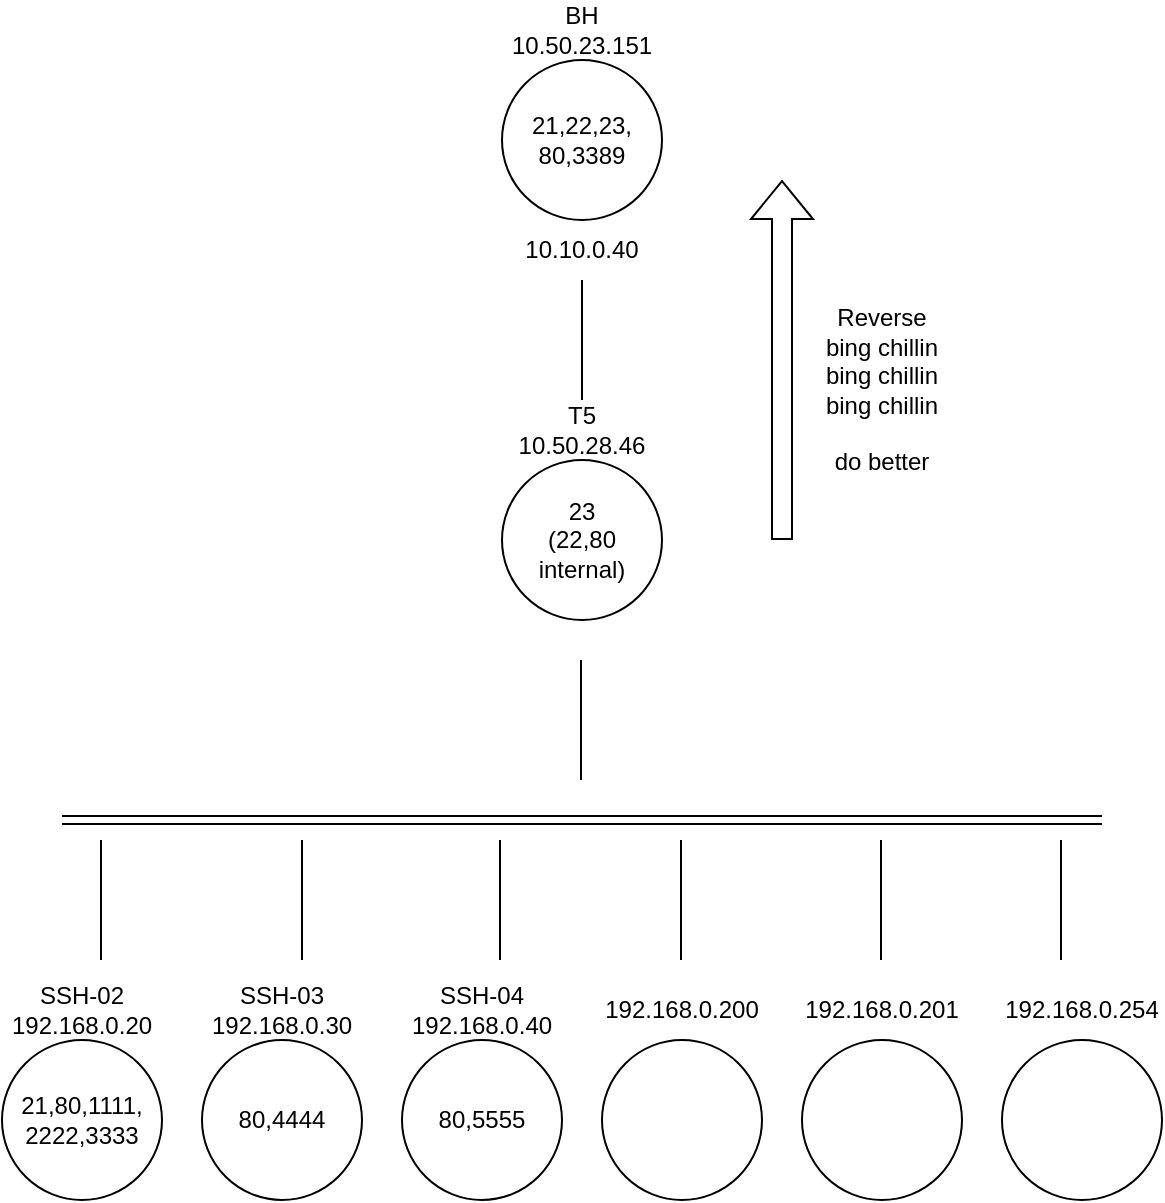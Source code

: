 <mxfile version="24.8.4">
  <diagram name="Page-1" id="uGTKX4jt4L-9VgY8wQH8">
    <mxGraphModel dx="2284" dy="822" grid="1" gridSize="10" guides="1" tooltips="1" connect="1" arrows="1" fold="1" page="1" pageScale="1" pageWidth="850" pageHeight="1100" math="0" shadow="0">
      <root>
        <mxCell id="0" />
        <mxCell id="1" parent="0" />
        <mxCell id="FEGHOh97G0aMoszQ8Zkd-1" value="&lt;div&gt;21,22,23,&lt;/div&gt;&lt;div&gt;80,3389&lt;/div&gt;" style="ellipse;whiteSpace=wrap;html=1;aspect=fixed;" vertex="1" parent="1">
          <mxGeometry x="100" y="220" width="80" height="80" as="geometry" />
        </mxCell>
        <mxCell id="FEGHOh97G0aMoszQ8Zkd-2" value="&lt;div&gt;BH&lt;/div&gt;&lt;div&gt;10.50.23.151&lt;/div&gt;" style="text;html=1;align=center;verticalAlign=middle;whiteSpace=wrap;rounded=0;" vertex="1" parent="1">
          <mxGeometry x="110" y="190" width="60" height="30" as="geometry" />
        </mxCell>
        <mxCell id="FEGHOh97G0aMoszQ8Zkd-3" value="10.10.0.40" style="text;html=1;align=center;verticalAlign=middle;whiteSpace=wrap;rounded=0;" vertex="1" parent="1">
          <mxGeometry x="110" y="300" width="60" height="30" as="geometry" />
        </mxCell>
        <mxCell id="FEGHOh97G0aMoszQ8Zkd-4" value="&lt;div&gt;23&lt;/div&gt;&lt;div&gt;(22,80 internal)&lt;br&gt;&lt;/div&gt;" style="ellipse;whiteSpace=wrap;html=1;aspect=fixed;" vertex="1" parent="1">
          <mxGeometry x="100" y="420" width="80" height="80" as="geometry" />
        </mxCell>
        <mxCell id="FEGHOh97G0aMoszQ8Zkd-5" value="&lt;div&gt;T5&lt;/div&gt;&lt;div&gt;10.50.28.46&lt;/div&gt;" style="text;html=1;align=center;verticalAlign=middle;whiteSpace=wrap;rounded=0;" vertex="1" parent="1">
          <mxGeometry x="85" y="390" width="110" height="30" as="geometry" />
        </mxCell>
        <mxCell id="FEGHOh97G0aMoszQ8Zkd-6" value="" style="endArrow=none;html=1;rounded=0;entryX=0.5;entryY=1;entryDx=0;entryDy=0;exitX=0.5;exitY=0;exitDx=0;exitDy=0;" edge="1" parent="1" source="FEGHOh97G0aMoszQ8Zkd-5" target="FEGHOh97G0aMoszQ8Zkd-3">
          <mxGeometry width="50" height="50" relative="1" as="geometry">
            <mxPoint x="110" y="380" as="sourcePoint" />
            <mxPoint x="160" y="330" as="targetPoint" />
          </mxGeometry>
        </mxCell>
        <mxCell id="FEGHOh97G0aMoszQ8Zkd-7" value="" style="shape=link;html=1;rounded=0;" edge="1" parent="1">
          <mxGeometry width="100" relative="1" as="geometry">
            <mxPoint x="-120" y="600" as="sourcePoint" />
            <mxPoint x="400" y="600" as="targetPoint" />
          </mxGeometry>
        </mxCell>
        <mxCell id="FEGHOh97G0aMoszQ8Zkd-8" value="" style="endArrow=none;html=1;rounded=0;entryX=0.5;entryY=1;entryDx=0;entryDy=0;exitX=0.5;exitY=0;exitDx=0;exitDy=0;" edge="1" parent="1">
          <mxGeometry width="50" height="50" relative="1" as="geometry">
            <mxPoint x="139.5" y="580" as="sourcePoint" />
            <mxPoint x="139.5" y="520" as="targetPoint" />
          </mxGeometry>
        </mxCell>
        <mxCell id="FEGHOh97G0aMoszQ8Zkd-9" value="&lt;div&gt;21,80,1111,&lt;/div&gt;&lt;div&gt;2222,3333&lt;/div&gt;" style="ellipse;whiteSpace=wrap;html=1;aspect=fixed;" vertex="1" parent="1">
          <mxGeometry x="-150" y="710" width="80" height="80" as="geometry" />
        </mxCell>
        <mxCell id="FEGHOh97G0aMoszQ8Zkd-10" value="80,4444" style="ellipse;whiteSpace=wrap;html=1;aspect=fixed;" vertex="1" parent="1">
          <mxGeometry x="-50" y="710" width="80" height="80" as="geometry" />
        </mxCell>
        <mxCell id="FEGHOh97G0aMoszQ8Zkd-11" value="80,5555" style="ellipse;whiteSpace=wrap;html=1;aspect=fixed;" vertex="1" parent="1">
          <mxGeometry x="50" y="710" width="80" height="80" as="geometry" />
        </mxCell>
        <mxCell id="FEGHOh97G0aMoszQ8Zkd-12" value="" style="ellipse;whiteSpace=wrap;html=1;aspect=fixed;" vertex="1" parent="1">
          <mxGeometry x="150" y="710" width="80" height="80" as="geometry" />
        </mxCell>
        <mxCell id="FEGHOh97G0aMoszQ8Zkd-13" value="" style="ellipse;whiteSpace=wrap;html=1;aspect=fixed;" vertex="1" parent="1">
          <mxGeometry x="250" y="710" width="80" height="80" as="geometry" />
        </mxCell>
        <mxCell id="FEGHOh97G0aMoszQ8Zkd-14" value="" style="ellipse;whiteSpace=wrap;html=1;aspect=fixed;" vertex="1" parent="1">
          <mxGeometry x="350" y="710" width="80" height="80" as="geometry" />
        </mxCell>
        <mxCell id="FEGHOh97G0aMoszQ8Zkd-15" value="" style="endArrow=none;html=1;rounded=0;entryX=0.5;entryY=1;entryDx=0;entryDy=0;exitX=0.5;exitY=0;exitDx=0;exitDy=0;" edge="1" parent="1">
          <mxGeometry width="50" height="50" relative="1" as="geometry">
            <mxPoint x="-100.5" y="670" as="sourcePoint" />
            <mxPoint x="-100.5" y="610" as="targetPoint" />
          </mxGeometry>
        </mxCell>
        <mxCell id="FEGHOh97G0aMoszQ8Zkd-16" value="" style="endArrow=none;html=1;rounded=0;entryX=0.5;entryY=1;entryDx=0;entryDy=0;exitX=0.5;exitY=0;exitDx=0;exitDy=0;" edge="1" parent="1">
          <mxGeometry width="50" height="50" relative="1" as="geometry">
            <mxPoint y="670" as="sourcePoint" />
            <mxPoint y="610" as="targetPoint" />
          </mxGeometry>
        </mxCell>
        <mxCell id="FEGHOh97G0aMoszQ8Zkd-17" value="" style="endArrow=none;html=1;rounded=0;entryX=0.5;entryY=1;entryDx=0;entryDy=0;exitX=0.5;exitY=0;exitDx=0;exitDy=0;" edge="1" parent="1">
          <mxGeometry width="50" height="50" relative="1" as="geometry">
            <mxPoint x="99" y="670" as="sourcePoint" />
            <mxPoint x="99" y="610" as="targetPoint" />
          </mxGeometry>
        </mxCell>
        <mxCell id="FEGHOh97G0aMoszQ8Zkd-18" value="" style="endArrow=none;html=1;rounded=0;entryX=0.5;entryY=1;entryDx=0;entryDy=0;exitX=0.5;exitY=0;exitDx=0;exitDy=0;" edge="1" parent="1">
          <mxGeometry width="50" height="50" relative="1" as="geometry">
            <mxPoint x="189.5" y="670" as="sourcePoint" />
            <mxPoint x="189.5" y="610" as="targetPoint" />
          </mxGeometry>
        </mxCell>
        <mxCell id="FEGHOh97G0aMoszQ8Zkd-19" value="" style="endArrow=none;html=1;rounded=0;entryX=0.5;entryY=1;entryDx=0;entryDy=0;exitX=0.5;exitY=0;exitDx=0;exitDy=0;" edge="1" parent="1">
          <mxGeometry width="50" height="50" relative="1" as="geometry">
            <mxPoint x="289.5" y="670" as="sourcePoint" />
            <mxPoint x="289.5" y="610" as="targetPoint" />
          </mxGeometry>
        </mxCell>
        <mxCell id="FEGHOh97G0aMoszQ8Zkd-20" value="" style="endArrow=none;html=1;rounded=0;entryX=0.5;entryY=1;entryDx=0;entryDy=0;exitX=0.5;exitY=0;exitDx=0;exitDy=0;" edge="1" parent="1">
          <mxGeometry width="50" height="50" relative="1" as="geometry">
            <mxPoint x="379.5" y="670" as="sourcePoint" />
            <mxPoint x="379.5" y="610" as="targetPoint" />
          </mxGeometry>
        </mxCell>
        <mxCell id="FEGHOh97G0aMoszQ8Zkd-21" value="SSH-02&lt;br&gt;&lt;div&gt;192.168.0.20&lt;/div&gt;" style="text;html=1;align=center;verticalAlign=middle;whiteSpace=wrap;rounded=0;" vertex="1" parent="1">
          <mxGeometry x="-140" y="680" width="60" height="30" as="geometry" />
        </mxCell>
        <mxCell id="FEGHOh97G0aMoszQ8Zkd-23" value="SSH-03&lt;br&gt;&lt;div&gt;192.168.0.30&lt;/div&gt;" style="text;html=1;align=center;verticalAlign=middle;whiteSpace=wrap;rounded=0;" vertex="1" parent="1">
          <mxGeometry x="-40" y="680" width="60" height="30" as="geometry" />
        </mxCell>
        <mxCell id="FEGHOh97G0aMoszQ8Zkd-24" value="&lt;div&gt;SSH-04&lt;br&gt;&lt;/div&gt;&lt;div&gt;192.168.0.40&lt;/div&gt;" style="text;html=1;align=center;verticalAlign=middle;whiteSpace=wrap;rounded=0;" vertex="1" parent="1">
          <mxGeometry x="60" y="680" width="60" height="30" as="geometry" />
        </mxCell>
        <mxCell id="FEGHOh97G0aMoszQ8Zkd-25" value="192.168.0.200" style="text;html=1;align=center;verticalAlign=middle;whiteSpace=wrap;rounded=0;" vertex="1" parent="1">
          <mxGeometry x="160" y="680" width="60" height="30" as="geometry" />
        </mxCell>
        <mxCell id="FEGHOh97G0aMoszQ8Zkd-26" value="192.168.0.201" style="text;html=1;align=center;verticalAlign=middle;whiteSpace=wrap;rounded=0;" vertex="1" parent="1">
          <mxGeometry x="260" y="680" width="60" height="30" as="geometry" />
        </mxCell>
        <mxCell id="FEGHOh97G0aMoszQ8Zkd-27" value="192.168.0.254" style="text;html=1;align=center;verticalAlign=middle;whiteSpace=wrap;rounded=0;" vertex="1" parent="1">
          <mxGeometry x="360" y="680" width="60" height="30" as="geometry" />
        </mxCell>
        <mxCell id="FEGHOh97G0aMoszQ8Zkd-28" value="" style="shape=flexArrow;endArrow=classic;html=1;rounded=0;" edge="1" parent="1">
          <mxGeometry width="50" height="50" relative="1" as="geometry">
            <mxPoint x="240" y="460" as="sourcePoint" />
            <mxPoint x="240" y="280" as="targetPoint" />
          </mxGeometry>
        </mxCell>
        <mxCell id="FEGHOh97G0aMoszQ8Zkd-29" value="&lt;div&gt;Reverse bing chillin&lt;/div&gt;&lt;div&gt;bing chillin &lt;br&gt;&lt;/div&gt;&lt;div&gt;bing chillin&lt;/div&gt;&lt;div&gt;&lt;br&gt;&lt;/div&gt;&lt;div&gt;do better&lt;br&gt;&lt;/div&gt;" style="text;html=1;align=center;verticalAlign=middle;whiteSpace=wrap;rounded=0;" vertex="1" parent="1">
          <mxGeometry x="260" y="370" width="60" height="30" as="geometry" />
        </mxCell>
      </root>
    </mxGraphModel>
  </diagram>
</mxfile>
